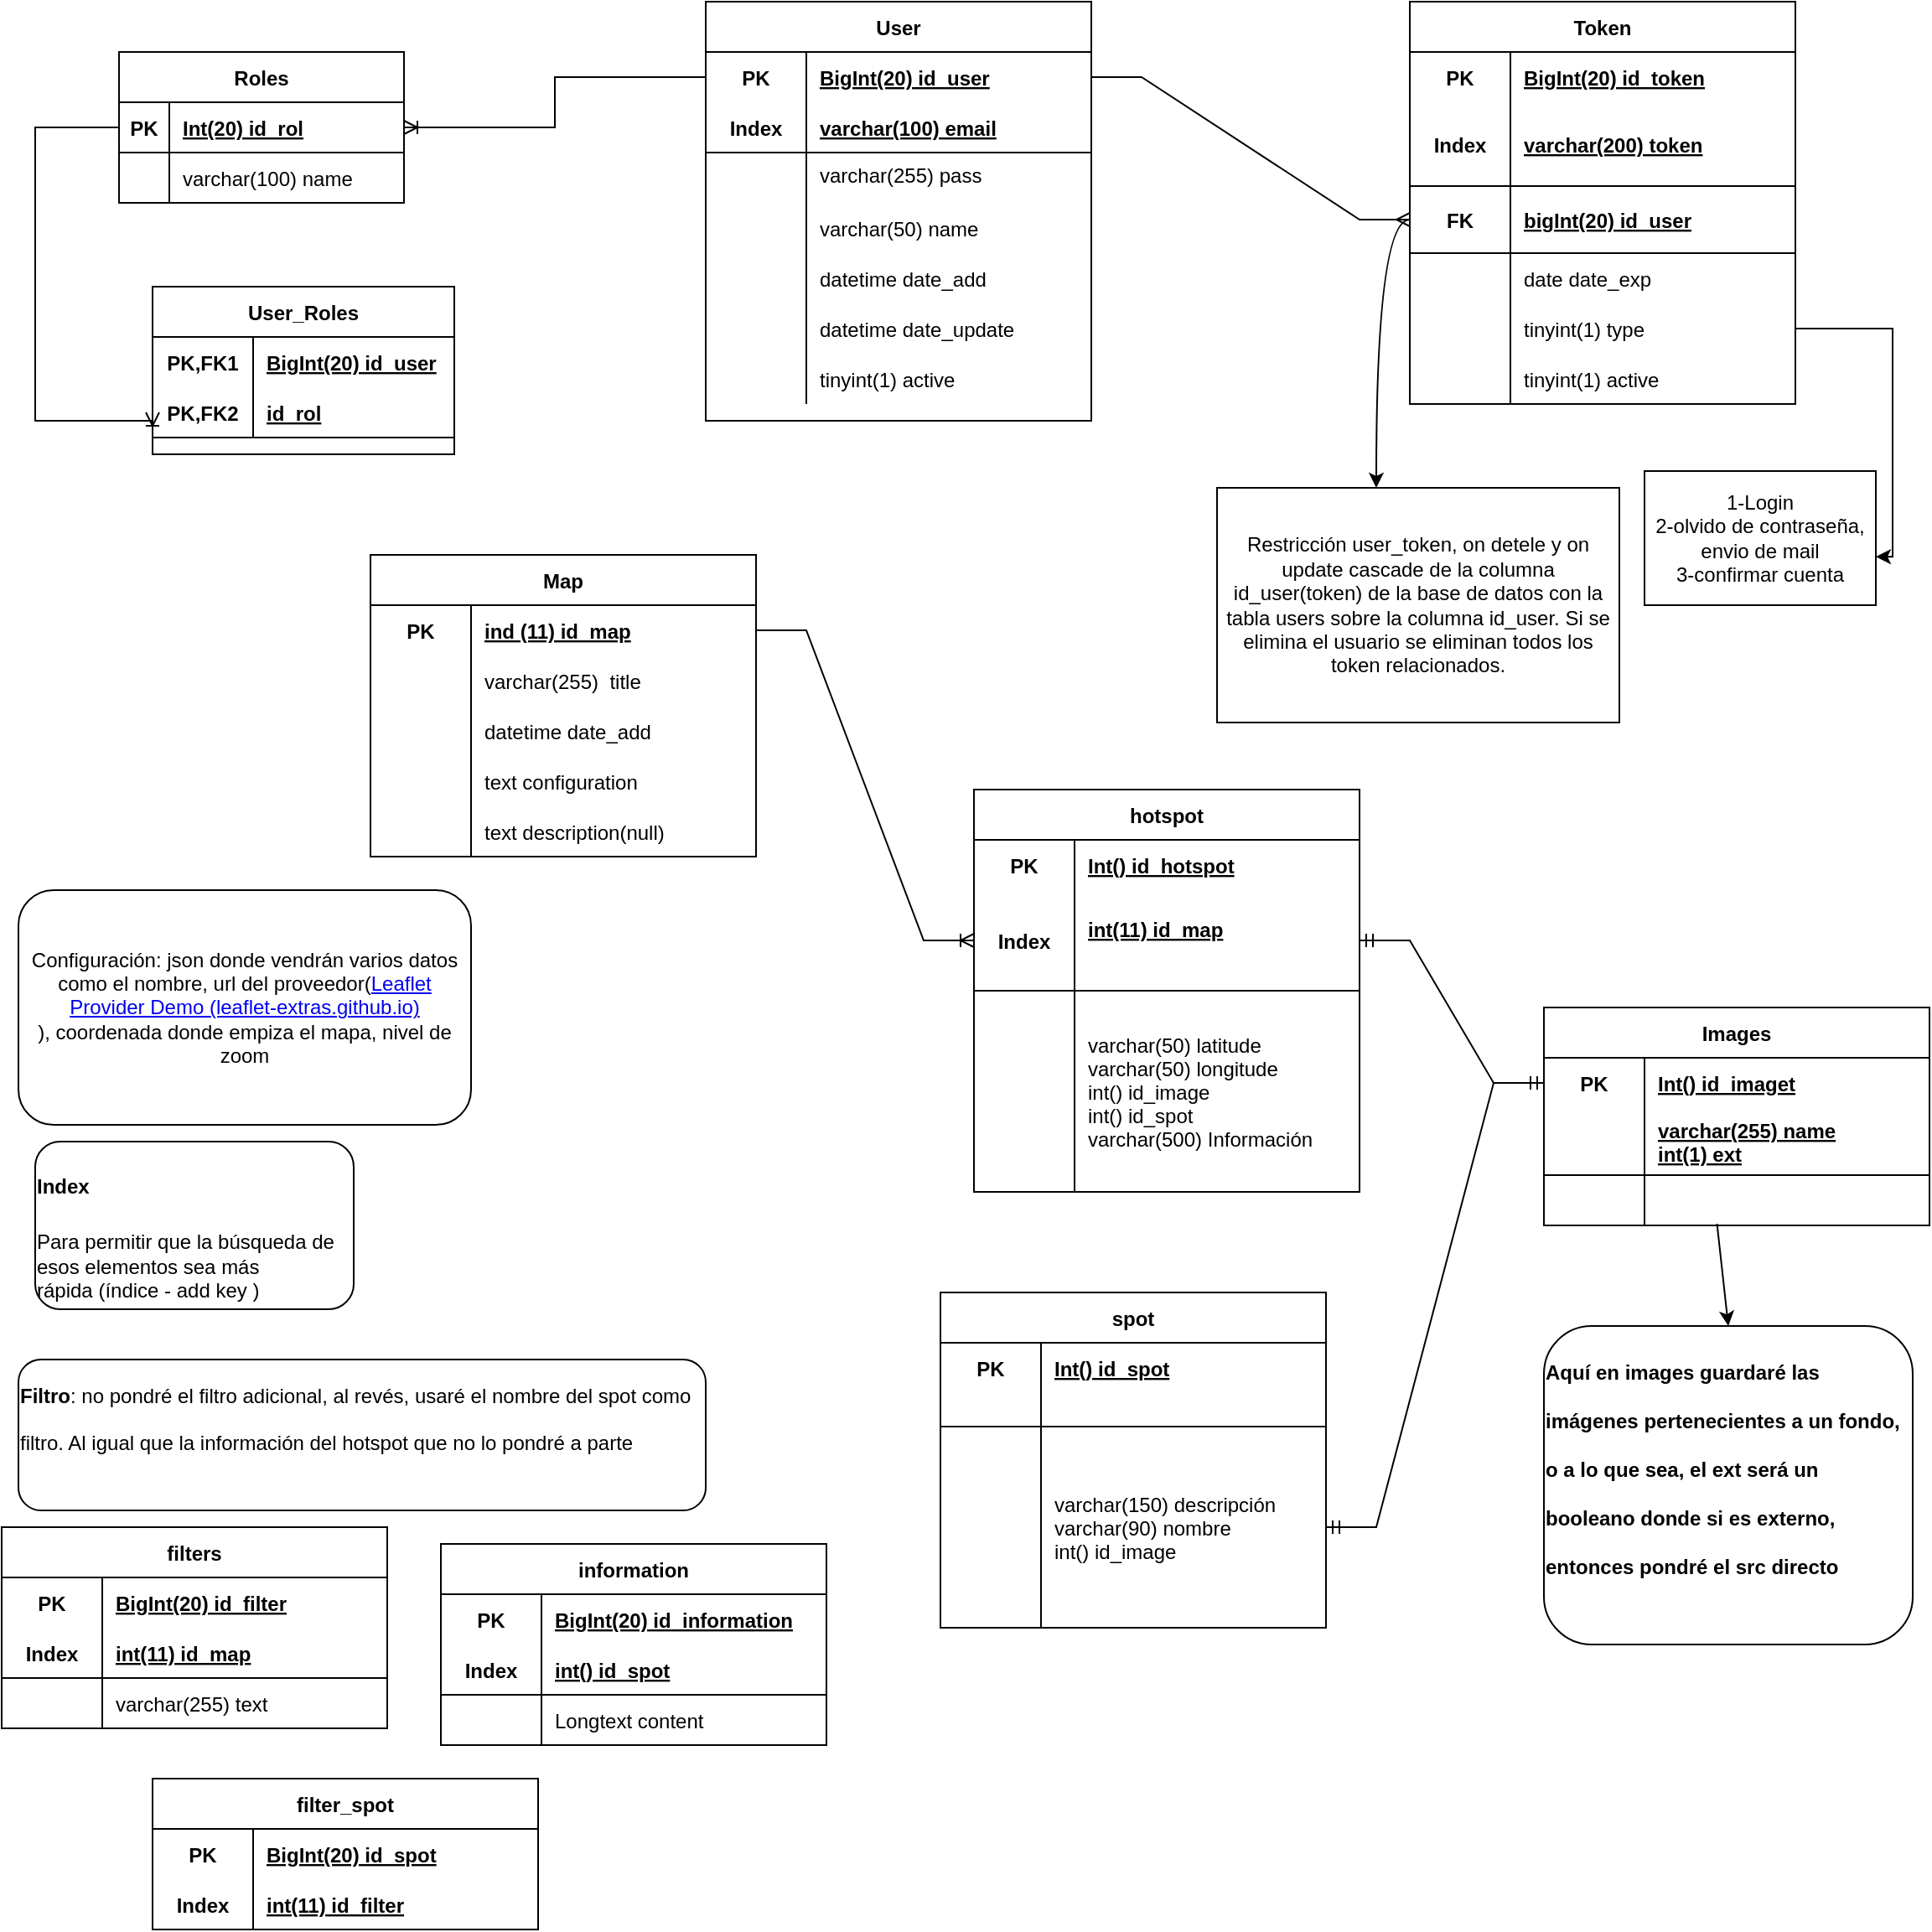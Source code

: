 <mxfile version="21.6.1" type="device">
  <diagram id="pSnXfoOCE_OVMd1hZphz" name="Página-1">
    <mxGraphModel dx="1120" dy="664" grid="1" gridSize="10" guides="1" tooltips="1" connect="1" arrows="1" fold="1" page="1" pageScale="1" pageWidth="583" pageHeight="827" math="0" shadow="0">
      <root>
        <mxCell id="0" />
        <mxCell id="1" parent="0" />
        <mxCell id="ktPA_8-1dFrXCUiU2tz8-12" value="User" style="shape=table;startSize=30;container=1;collapsible=1;childLayout=tableLayout;fixedRows=1;rowLines=0;fontStyle=1;align=center;resizeLast=1;" parent="1" vertex="1">
          <mxGeometry x="450" y="10" width="230" height="250" as="geometry" />
        </mxCell>
        <mxCell id="ktPA_8-1dFrXCUiU2tz8-13" value="" style="shape=partialRectangle;collapsible=0;dropTarget=0;pointerEvents=0;fillColor=none;top=0;left=0;bottom=0;right=0;points=[[0,0.5],[1,0.5]];portConstraint=eastwest;" parent="ktPA_8-1dFrXCUiU2tz8-12" vertex="1">
          <mxGeometry y="30" width="230" height="30" as="geometry" />
        </mxCell>
        <mxCell id="ktPA_8-1dFrXCUiU2tz8-14" value="PK" style="shape=partialRectangle;connectable=0;fillColor=none;top=0;left=0;bottom=0;right=0;fontStyle=1;overflow=hidden;" parent="ktPA_8-1dFrXCUiU2tz8-13" vertex="1">
          <mxGeometry width="60" height="30" as="geometry">
            <mxRectangle width="60" height="30" as="alternateBounds" />
          </mxGeometry>
        </mxCell>
        <mxCell id="ktPA_8-1dFrXCUiU2tz8-15" value="BigInt(20) id_user" style="shape=partialRectangle;connectable=0;fillColor=none;top=0;left=0;bottom=0;right=0;align=left;spacingLeft=6;fontStyle=5;overflow=hidden;" parent="ktPA_8-1dFrXCUiU2tz8-13" vertex="1">
          <mxGeometry x="60" width="170" height="30" as="geometry">
            <mxRectangle width="170" height="30" as="alternateBounds" />
          </mxGeometry>
        </mxCell>
        <mxCell id="ktPA_8-1dFrXCUiU2tz8-16" value="" style="shape=partialRectangle;collapsible=0;dropTarget=0;pointerEvents=0;fillColor=none;top=0;left=0;bottom=1;right=0;points=[[0,0.5],[1,0.5]];portConstraint=eastwest;" parent="ktPA_8-1dFrXCUiU2tz8-12" vertex="1">
          <mxGeometry y="60" width="230" height="30" as="geometry" />
        </mxCell>
        <mxCell id="ktPA_8-1dFrXCUiU2tz8-17" value="Index" style="shape=partialRectangle;connectable=0;fillColor=none;top=0;left=0;bottom=0;right=0;fontStyle=1;overflow=hidden;" parent="ktPA_8-1dFrXCUiU2tz8-16" vertex="1">
          <mxGeometry width="60" height="30" as="geometry">
            <mxRectangle width="60" height="30" as="alternateBounds" />
          </mxGeometry>
        </mxCell>
        <mxCell id="ktPA_8-1dFrXCUiU2tz8-18" value="varchar(100) email" style="shape=partialRectangle;connectable=0;fillColor=none;top=0;left=0;bottom=0;right=0;align=left;spacingLeft=6;fontStyle=5;overflow=hidden;" parent="ktPA_8-1dFrXCUiU2tz8-16" vertex="1">
          <mxGeometry x="60" width="170" height="30" as="geometry">
            <mxRectangle width="170" height="30" as="alternateBounds" />
          </mxGeometry>
        </mxCell>
        <mxCell id="ktPA_8-1dFrXCUiU2tz8-19" value="" style="shape=partialRectangle;collapsible=0;dropTarget=0;pointerEvents=0;fillColor=none;top=0;left=0;bottom=0;right=0;points=[[0,0.5],[1,0.5]];portConstraint=eastwest;" parent="ktPA_8-1dFrXCUiU2tz8-12" vertex="1">
          <mxGeometry y="90" width="230" height="30" as="geometry" />
        </mxCell>
        <mxCell id="ktPA_8-1dFrXCUiU2tz8-20" value="" style="shape=partialRectangle;connectable=0;fillColor=none;top=0;left=0;bottom=0;right=0;editable=1;overflow=hidden;" parent="ktPA_8-1dFrXCUiU2tz8-19" vertex="1">
          <mxGeometry width="60" height="30" as="geometry">
            <mxRectangle width="60" height="30" as="alternateBounds" />
          </mxGeometry>
        </mxCell>
        <mxCell id="ktPA_8-1dFrXCUiU2tz8-21" value="varchar(255) pass" style="shape=partialRectangle;connectable=0;fillColor=none;top=0;left=0;bottom=0;right=0;align=left;spacingLeft=6;overflow=hidden;verticalAlign=top;" parent="ktPA_8-1dFrXCUiU2tz8-19" vertex="1">
          <mxGeometry x="60" width="170" height="30" as="geometry">
            <mxRectangle width="170" height="30" as="alternateBounds" />
          </mxGeometry>
        </mxCell>
        <mxCell id="BEDJrtBRyIK_76d1CaC1-7" style="shape=partialRectangle;collapsible=0;dropTarget=0;pointerEvents=0;fillColor=none;top=0;left=0;bottom=0;right=0;points=[[0,0.5],[1,0.5]];portConstraint=eastwest;" parent="ktPA_8-1dFrXCUiU2tz8-12" vertex="1">
          <mxGeometry y="120" width="230" height="30" as="geometry" />
        </mxCell>
        <mxCell id="BEDJrtBRyIK_76d1CaC1-8" style="shape=partialRectangle;connectable=0;fillColor=none;top=0;left=0;bottom=0;right=0;editable=1;overflow=hidden;" parent="BEDJrtBRyIK_76d1CaC1-7" vertex="1">
          <mxGeometry width="60" height="30" as="geometry">
            <mxRectangle width="60" height="30" as="alternateBounds" />
          </mxGeometry>
        </mxCell>
        <mxCell id="BEDJrtBRyIK_76d1CaC1-9" value="varchar(50) name" style="shape=partialRectangle;connectable=0;fillColor=none;top=0;left=0;bottom=0;right=0;align=left;spacingLeft=6;overflow=hidden;" parent="BEDJrtBRyIK_76d1CaC1-7" vertex="1">
          <mxGeometry x="60" width="170" height="30" as="geometry">
            <mxRectangle width="170" height="30" as="alternateBounds" />
          </mxGeometry>
        </mxCell>
        <mxCell id="ktPA_8-1dFrXCUiU2tz8-22" value="" style="shape=partialRectangle;collapsible=0;dropTarget=0;pointerEvents=0;fillColor=none;top=0;left=0;bottom=0;right=0;points=[[0,0.5],[1,0.5]];portConstraint=eastwest;" parent="ktPA_8-1dFrXCUiU2tz8-12" vertex="1">
          <mxGeometry y="150" width="230" height="30" as="geometry" />
        </mxCell>
        <mxCell id="ktPA_8-1dFrXCUiU2tz8-23" value="" style="shape=partialRectangle;connectable=0;fillColor=none;top=0;left=0;bottom=0;right=0;editable=1;overflow=hidden;" parent="ktPA_8-1dFrXCUiU2tz8-22" vertex="1">
          <mxGeometry width="60" height="30" as="geometry">
            <mxRectangle width="60" height="30" as="alternateBounds" />
          </mxGeometry>
        </mxCell>
        <mxCell id="ktPA_8-1dFrXCUiU2tz8-24" value="datetime date_add" style="shape=partialRectangle;connectable=0;fillColor=none;top=0;left=0;bottom=0;right=0;align=left;spacingLeft=6;overflow=hidden;" parent="ktPA_8-1dFrXCUiU2tz8-22" vertex="1">
          <mxGeometry x="60" width="170" height="30" as="geometry">
            <mxRectangle width="170" height="30" as="alternateBounds" />
          </mxGeometry>
        </mxCell>
        <mxCell id="ktPA_8-1dFrXCUiU2tz8-25" value="" style="shape=partialRectangle;collapsible=0;dropTarget=0;pointerEvents=0;fillColor=none;top=0;left=0;bottom=0;right=0;points=[[0,0.5],[1,0.5]];portConstraint=eastwest;" parent="ktPA_8-1dFrXCUiU2tz8-12" vertex="1">
          <mxGeometry y="180" width="230" height="30" as="geometry" />
        </mxCell>
        <mxCell id="ktPA_8-1dFrXCUiU2tz8-26" value="" style="shape=partialRectangle;connectable=0;fillColor=none;top=0;left=0;bottom=0;right=0;editable=1;overflow=hidden;" parent="ktPA_8-1dFrXCUiU2tz8-25" vertex="1">
          <mxGeometry width="60" height="30" as="geometry">
            <mxRectangle width="60" height="30" as="alternateBounds" />
          </mxGeometry>
        </mxCell>
        <mxCell id="ktPA_8-1dFrXCUiU2tz8-27" value="datetime date_update" style="shape=partialRectangle;connectable=0;fillColor=none;top=0;left=0;bottom=0;right=0;align=left;spacingLeft=6;overflow=hidden;" parent="ktPA_8-1dFrXCUiU2tz8-25" vertex="1">
          <mxGeometry x="60" width="170" height="30" as="geometry">
            <mxRectangle width="170" height="30" as="alternateBounds" />
          </mxGeometry>
        </mxCell>
        <mxCell id="ktPA_8-1dFrXCUiU2tz8-43" value="" style="shape=partialRectangle;collapsible=0;dropTarget=0;pointerEvents=0;fillColor=none;top=0;left=0;bottom=0;right=0;points=[[0,0.5],[1,0.5]];portConstraint=eastwest;" parent="ktPA_8-1dFrXCUiU2tz8-12" vertex="1">
          <mxGeometry y="210" width="230" height="30" as="geometry" />
        </mxCell>
        <mxCell id="ktPA_8-1dFrXCUiU2tz8-44" value="" style="shape=partialRectangle;connectable=0;fillColor=none;top=0;left=0;bottom=0;right=0;editable=1;overflow=hidden;" parent="ktPA_8-1dFrXCUiU2tz8-43" vertex="1">
          <mxGeometry width="60" height="30" as="geometry">
            <mxRectangle width="60" height="30" as="alternateBounds" />
          </mxGeometry>
        </mxCell>
        <mxCell id="ktPA_8-1dFrXCUiU2tz8-45" value="tinyint(1) active" style="shape=partialRectangle;connectable=0;fillColor=none;top=0;left=0;bottom=0;right=0;align=left;spacingLeft=6;overflow=hidden;" parent="ktPA_8-1dFrXCUiU2tz8-43" vertex="1">
          <mxGeometry x="60" width="170" height="30" as="geometry">
            <mxRectangle width="170" height="30" as="alternateBounds" />
          </mxGeometry>
        </mxCell>
        <mxCell id="sQ-A8X_ZuX7Fye4m_Rut-1" value="Token" style="shape=table;startSize=30;container=1;collapsible=1;childLayout=tableLayout;fixedRows=1;rowLines=0;fontStyle=1;align=center;resizeLast=1;" parent="1" vertex="1">
          <mxGeometry x="870" y="10" width="230" height="240" as="geometry" />
        </mxCell>
        <mxCell id="sQ-A8X_ZuX7Fye4m_Rut-2" value="" style="shape=partialRectangle;collapsible=0;dropTarget=0;pointerEvents=0;fillColor=none;top=0;left=0;bottom=0;right=0;points=[[0,0.5],[1,0.5]];portConstraint=eastwest;" parent="sQ-A8X_ZuX7Fye4m_Rut-1" vertex="1">
          <mxGeometry y="30" width="230" height="30" as="geometry" />
        </mxCell>
        <mxCell id="sQ-A8X_ZuX7Fye4m_Rut-3" value="PK" style="shape=partialRectangle;connectable=0;fillColor=none;top=0;left=0;bottom=0;right=0;fontStyle=1;overflow=hidden;" parent="sQ-A8X_ZuX7Fye4m_Rut-2" vertex="1">
          <mxGeometry width="60" height="30" as="geometry">
            <mxRectangle width="60" height="30" as="alternateBounds" />
          </mxGeometry>
        </mxCell>
        <mxCell id="sQ-A8X_ZuX7Fye4m_Rut-4" value="BigInt(20) id_token" style="shape=partialRectangle;connectable=0;fillColor=none;top=0;left=0;bottom=0;right=0;align=left;spacingLeft=6;fontStyle=5;overflow=hidden;" parent="sQ-A8X_ZuX7Fye4m_Rut-2" vertex="1">
          <mxGeometry x="60" width="170" height="30" as="geometry">
            <mxRectangle width="170" height="30" as="alternateBounds" />
          </mxGeometry>
        </mxCell>
        <mxCell id="sQ-A8X_ZuX7Fye4m_Rut-47" value="" style="shape=partialRectangle;collapsible=0;dropTarget=0;pointerEvents=0;fillColor=none;top=0;left=0;bottom=1;right=0;points=[[0,0.5],[1,0.5]];portConstraint=eastwest;" parent="sQ-A8X_ZuX7Fye4m_Rut-1" vertex="1">
          <mxGeometry y="60" width="230" height="50" as="geometry" />
        </mxCell>
        <mxCell id="sQ-A8X_ZuX7Fye4m_Rut-48" value="Index" style="shape=partialRectangle;connectable=0;fillColor=none;top=0;left=0;bottom=0;right=0;fontStyle=1;overflow=hidden;" parent="sQ-A8X_ZuX7Fye4m_Rut-47" vertex="1">
          <mxGeometry width="60" height="50" as="geometry">
            <mxRectangle width="60" height="50" as="alternateBounds" />
          </mxGeometry>
        </mxCell>
        <mxCell id="sQ-A8X_ZuX7Fye4m_Rut-49" value="varchar(200) token" style="shape=partialRectangle;connectable=0;fillColor=none;top=0;left=0;bottom=0;right=0;align=left;spacingLeft=6;fontStyle=5;overflow=hidden;" parent="sQ-A8X_ZuX7Fye4m_Rut-47" vertex="1">
          <mxGeometry x="60" width="170" height="50" as="geometry">
            <mxRectangle width="170" height="50" as="alternateBounds" />
          </mxGeometry>
        </mxCell>
        <mxCell id="sQ-A8X_ZuX7Fye4m_Rut-5" value="" style="shape=partialRectangle;collapsible=0;dropTarget=0;pointerEvents=0;fillColor=none;top=0;left=0;bottom=1;right=0;points=[[0,0.5],[1,0.5]];portConstraint=eastwest;" parent="sQ-A8X_ZuX7Fye4m_Rut-1" vertex="1">
          <mxGeometry y="110" width="230" height="40" as="geometry" />
        </mxCell>
        <mxCell id="sQ-A8X_ZuX7Fye4m_Rut-6" value="FK" style="shape=partialRectangle;connectable=0;fillColor=none;top=0;left=0;bottom=0;right=0;fontStyle=1;overflow=hidden;" parent="sQ-A8X_ZuX7Fye4m_Rut-5" vertex="1">
          <mxGeometry width="60" height="40" as="geometry">
            <mxRectangle width="60" height="40" as="alternateBounds" />
          </mxGeometry>
        </mxCell>
        <mxCell id="sQ-A8X_ZuX7Fye4m_Rut-7" value="bigInt(20) id_user" style="shape=partialRectangle;connectable=0;fillColor=none;top=0;left=0;bottom=0;right=0;align=left;spacingLeft=6;fontStyle=5;overflow=hidden;" parent="sQ-A8X_ZuX7Fye4m_Rut-5" vertex="1">
          <mxGeometry x="60" width="170" height="40" as="geometry">
            <mxRectangle width="170" height="40" as="alternateBounds" />
          </mxGeometry>
        </mxCell>
        <mxCell id="sQ-A8X_ZuX7Fye4m_Rut-8" value="" style="shape=partialRectangle;collapsible=0;dropTarget=0;pointerEvents=0;fillColor=none;top=0;left=0;bottom=0;right=0;points=[[0,0.5],[1,0.5]];portConstraint=eastwest;" parent="sQ-A8X_ZuX7Fye4m_Rut-1" vertex="1">
          <mxGeometry y="150" width="230" height="30" as="geometry" />
        </mxCell>
        <mxCell id="sQ-A8X_ZuX7Fye4m_Rut-9" value="" style="shape=partialRectangle;connectable=0;fillColor=none;top=0;left=0;bottom=0;right=0;editable=1;overflow=hidden;" parent="sQ-A8X_ZuX7Fye4m_Rut-8" vertex="1">
          <mxGeometry width="60" height="30" as="geometry">
            <mxRectangle width="60" height="30" as="alternateBounds" />
          </mxGeometry>
        </mxCell>
        <mxCell id="sQ-A8X_ZuX7Fye4m_Rut-10" value="date date_exp" style="shape=partialRectangle;connectable=0;fillColor=none;top=0;left=0;bottom=0;right=0;align=left;spacingLeft=6;overflow=hidden;" parent="sQ-A8X_ZuX7Fye4m_Rut-8" vertex="1">
          <mxGeometry x="60" width="170" height="30" as="geometry">
            <mxRectangle width="170" height="30" as="alternateBounds" />
          </mxGeometry>
        </mxCell>
        <mxCell id="sQ-A8X_ZuX7Fye4m_Rut-11" value="" style="shape=partialRectangle;collapsible=0;dropTarget=0;pointerEvents=0;fillColor=none;top=0;left=0;bottom=0;right=0;points=[[0,0.5],[1,0.5]];portConstraint=eastwest;" parent="sQ-A8X_ZuX7Fye4m_Rut-1" vertex="1">
          <mxGeometry y="180" width="230" height="30" as="geometry" />
        </mxCell>
        <mxCell id="sQ-A8X_ZuX7Fye4m_Rut-12" value="" style="shape=partialRectangle;connectable=0;fillColor=none;top=0;left=0;bottom=0;right=0;editable=1;overflow=hidden;" parent="sQ-A8X_ZuX7Fye4m_Rut-11" vertex="1">
          <mxGeometry width="60" height="30" as="geometry">
            <mxRectangle width="60" height="30" as="alternateBounds" />
          </mxGeometry>
        </mxCell>
        <mxCell id="sQ-A8X_ZuX7Fye4m_Rut-13" value="tinyint(1) type" style="shape=partialRectangle;connectable=0;fillColor=none;top=0;left=0;bottom=0;right=0;align=left;spacingLeft=6;overflow=hidden;" parent="sQ-A8X_ZuX7Fye4m_Rut-11" vertex="1">
          <mxGeometry x="60" width="170" height="30" as="geometry">
            <mxRectangle width="170" height="30" as="alternateBounds" />
          </mxGeometry>
        </mxCell>
        <mxCell id="sQ-A8X_ZuX7Fye4m_Rut-17" value="" style="shape=partialRectangle;collapsible=0;dropTarget=0;pointerEvents=0;fillColor=none;top=0;left=0;bottom=0;right=0;points=[[0,0.5],[1,0.5]];portConstraint=eastwest;" parent="sQ-A8X_ZuX7Fye4m_Rut-1" vertex="1">
          <mxGeometry y="210" width="230" height="30" as="geometry" />
        </mxCell>
        <mxCell id="sQ-A8X_ZuX7Fye4m_Rut-18" value="" style="shape=partialRectangle;connectable=0;fillColor=none;top=0;left=0;bottom=0;right=0;editable=1;overflow=hidden;" parent="sQ-A8X_ZuX7Fye4m_Rut-17" vertex="1">
          <mxGeometry width="60" height="30" as="geometry">
            <mxRectangle width="60" height="30" as="alternateBounds" />
          </mxGeometry>
        </mxCell>
        <mxCell id="sQ-A8X_ZuX7Fye4m_Rut-19" value="tinyint(1) active" style="shape=partialRectangle;connectable=0;fillColor=none;top=0;left=0;bottom=0;right=0;align=left;spacingLeft=6;overflow=hidden;" parent="sQ-A8X_ZuX7Fye4m_Rut-17" vertex="1">
          <mxGeometry x="60" width="170" height="30" as="geometry">
            <mxRectangle width="170" height="30" as="alternateBounds" />
          </mxGeometry>
        </mxCell>
        <mxCell id="sQ-A8X_ZuX7Fye4m_Rut-50" value="" style="edgeStyle=entityRelationEdgeStyle;fontSize=12;html=1;endArrow=ERmany;rounded=0;entryX=0;entryY=0.5;entryDx=0;entryDy=0;exitX=1;exitY=0.5;exitDx=0;exitDy=0;" parent="1" source="ktPA_8-1dFrXCUiU2tz8-13" target="sQ-A8X_ZuX7Fye4m_Rut-5" edge="1">
          <mxGeometry width="100" height="100" relative="1" as="geometry">
            <mxPoint x="340" y="400" as="sourcePoint" />
            <mxPoint x="440" y="300" as="targetPoint" />
          </mxGeometry>
        </mxCell>
        <mxCell id="sQ-A8X_ZuX7Fye4m_Rut-51" value="&lt;p style=&quot;line-height: 40%&quot;&gt;&lt;/p&gt;&lt;h1 style=&quot;text-align: left&quot;&gt;&lt;font style=&quot;font-size: 12px&quot;&gt;Index&lt;/font&gt;&lt;/h1&gt;&lt;p style=&quot;text-align: left&quot;&gt;&lt;font style=&quot;font-size: 12px ; line-height: 40%&quot;&gt;Para permitir que la búsqueda de esos elementos sea más rápida&amp;nbsp;&lt;/font&gt;&lt;span&gt;(índice - add key )&lt;/span&gt;&lt;/p&gt;&lt;p&gt;&lt;/p&gt;" style="rounded=1;whiteSpace=wrap;html=1;" parent="1" vertex="1">
          <mxGeometry x="50" y="690" width="190" height="100" as="geometry" />
        </mxCell>
        <mxCell id="sQ-A8X_ZuX7Fye4m_Rut-55" value="" style="endArrow=classic;html=1;rounded=0;edgeStyle=orthogonalEdgeStyle;entryX=1;entryY=0.639;entryDx=0;entryDy=0;entryPerimeter=0;exitX=1;exitY=0.5;exitDx=0;exitDy=0;" parent="1" source="sQ-A8X_ZuX7Fye4m_Rut-11" target="sQ-A8X_ZuX7Fye4m_Rut-57" edge="1">
          <mxGeometry width="50" height="50" relative="1" as="geometry">
            <mxPoint x="350" y="420" as="sourcePoint" />
            <mxPoint x="370" y="560" as="targetPoint" />
          </mxGeometry>
        </mxCell>
        <mxCell id="sQ-A8X_ZuX7Fye4m_Rut-57" value="1-Login&lt;br&gt;2-olvido de contraseña, envio de mail&lt;br&gt;3-confirmar cuenta" style="rounded=0;whiteSpace=wrap;html=1;" parent="1" vertex="1">
          <mxGeometry x="1010" y="290" width="138" height="80" as="geometry" />
        </mxCell>
        <mxCell id="sQ-A8X_ZuX7Fye4m_Rut-59" value="" style="curved=1;endArrow=classic;html=1;rounded=0;edgeStyle=orthogonalEdgeStyle;exitX=0;exitY=0.5;exitDx=0;exitDy=0;" parent="1" source="sQ-A8X_ZuX7Fye4m_Rut-5" target="sQ-A8X_ZuX7Fye4m_Rut-60" edge="1">
          <mxGeometry width="50" height="50" relative="1" as="geometry">
            <mxPoint x="380" y="370" as="sourcePoint" />
            <mxPoint x="414" y="530" as="targetPoint" />
            <Array as="points">
              <mxPoint x="850" y="140" />
            </Array>
          </mxGeometry>
        </mxCell>
        <mxCell id="sQ-A8X_ZuX7Fye4m_Rut-60" value="Restricción user_token, on detele y on update cascade de la columna id_user(token) de la base de datos con la tabla users sobre la columna id_user. Si se elimina el usuario se eliminan todos los token relacionados." style="rounded=0;whiteSpace=wrap;html=1;" parent="1" vertex="1">
          <mxGeometry x="755" y="300" width="240" height="140" as="geometry" />
        </mxCell>
        <mxCell id="JhmAGcUBMFAtfFZW6bQu-1" value="Roles" style="shape=table;startSize=30;container=1;collapsible=1;childLayout=tableLayout;fixedRows=1;rowLines=0;fontStyle=1;align=center;resizeLast=1;" parent="1" vertex="1">
          <mxGeometry x="100" y="40" width="170" height="90" as="geometry" />
        </mxCell>
        <mxCell id="JhmAGcUBMFAtfFZW6bQu-2" value="" style="shape=partialRectangle;collapsible=0;dropTarget=0;pointerEvents=0;fillColor=none;top=0;left=0;bottom=1;right=0;points=[[0,0.5],[1,0.5]];portConstraint=eastwest;" parent="JhmAGcUBMFAtfFZW6bQu-1" vertex="1">
          <mxGeometry y="30" width="170" height="30" as="geometry" />
        </mxCell>
        <mxCell id="JhmAGcUBMFAtfFZW6bQu-3" value="PK" style="shape=partialRectangle;connectable=0;fillColor=none;top=0;left=0;bottom=0;right=0;fontStyle=1;overflow=hidden;" parent="JhmAGcUBMFAtfFZW6bQu-2" vertex="1">
          <mxGeometry width="30" height="30" as="geometry">
            <mxRectangle width="30" height="30" as="alternateBounds" />
          </mxGeometry>
        </mxCell>
        <mxCell id="JhmAGcUBMFAtfFZW6bQu-4" value="Int(20) id_rol" style="shape=partialRectangle;connectable=0;fillColor=none;top=0;left=0;bottom=0;right=0;align=left;spacingLeft=6;fontStyle=5;overflow=hidden;" parent="JhmAGcUBMFAtfFZW6bQu-2" vertex="1">
          <mxGeometry x="30" width="140" height="30" as="geometry">
            <mxRectangle width="140" height="30" as="alternateBounds" />
          </mxGeometry>
        </mxCell>
        <mxCell id="JhmAGcUBMFAtfFZW6bQu-5" value="" style="shape=partialRectangle;collapsible=0;dropTarget=0;pointerEvents=0;fillColor=none;top=0;left=0;bottom=0;right=0;points=[[0,0.5],[1,0.5]];portConstraint=eastwest;" parent="JhmAGcUBMFAtfFZW6bQu-1" vertex="1">
          <mxGeometry y="60" width="170" height="30" as="geometry" />
        </mxCell>
        <mxCell id="JhmAGcUBMFAtfFZW6bQu-6" value="" style="shape=partialRectangle;connectable=0;fillColor=none;top=0;left=0;bottom=0;right=0;editable=1;overflow=hidden;" parent="JhmAGcUBMFAtfFZW6bQu-5" vertex="1">
          <mxGeometry width="30" height="30" as="geometry">
            <mxRectangle width="30" height="30" as="alternateBounds" />
          </mxGeometry>
        </mxCell>
        <mxCell id="JhmAGcUBMFAtfFZW6bQu-7" value="varchar(100) name" style="shape=partialRectangle;connectable=0;fillColor=none;top=0;left=0;bottom=0;right=0;align=left;spacingLeft=6;overflow=hidden;" parent="JhmAGcUBMFAtfFZW6bQu-5" vertex="1">
          <mxGeometry x="30" width="140" height="30" as="geometry">
            <mxRectangle width="140" height="30" as="alternateBounds" />
          </mxGeometry>
        </mxCell>
        <mxCell id="JhmAGcUBMFAtfFZW6bQu-14" value="User_Roles" style="shape=table;startSize=30;container=1;collapsible=1;childLayout=tableLayout;fixedRows=1;rowLines=0;fontStyle=1;align=center;resizeLast=1;" parent="1" vertex="1">
          <mxGeometry x="120" y="180" width="180" height="100" as="geometry" />
        </mxCell>
        <mxCell id="JhmAGcUBMFAtfFZW6bQu-15" value="" style="shape=partialRectangle;collapsible=0;dropTarget=0;pointerEvents=0;fillColor=none;top=0;left=0;bottom=0;right=0;points=[[0,0.5],[1,0.5]];portConstraint=eastwest;" parent="JhmAGcUBMFAtfFZW6bQu-14" vertex="1">
          <mxGeometry y="30" width="180" height="30" as="geometry" />
        </mxCell>
        <mxCell id="JhmAGcUBMFAtfFZW6bQu-16" value="PK,FK1" style="shape=partialRectangle;connectable=0;fillColor=none;top=0;left=0;bottom=0;right=0;fontStyle=1;overflow=hidden;" parent="JhmAGcUBMFAtfFZW6bQu-15" vertex="1">
          <mxGeometry width="60" height="30" as="geometry">
            <mxRectangle width="60" height="30" as="alternateBounds" />
          </mxGeometry>
        </mxCell>
        <mxCell id="JhmAGcUBMFAtfFZW6bQu-17" value="BigInt(20) id_user" style="shape=partialRectangle;connectable=0;fillColor=none;top=0;left=0;bottom=0;right=0;align=left;spacingLeft=6;fontStyle=5;overflow=hidden;" parent="JhmAGcUBMFAtfFZW6bQu-15" vertex="1">
          <mxGeometry x="60" width="120" height="30" as="geometry">
            <mxRectangle width="120" height="30" as="alternateBounds" />
          </mxGeometry>
        </mxCell>
        <mxCell id="JhmAGcUBMFAtfFZW6bQu-18" value="" style="shape=partialRectangle;collapsible=0;dropTarget=0;pointerEvents=0;fillColor=none;top=0;left=0;bottom=1;right=0;points=[[0,0.5],[1,0.5]];portConstraint=eastwest;" parent="JhmAGcUBMFAtfFZW6bQu-14" vertex="1">
          <mxGeometry y="60" width="180" height="30" as="geometry" />
        </mxCell>
        <mxCell id="JhmAGcUBMFAtfFZW6bQu-19" value="PK,FK2" style="shape=partialRectangle;connectable=0;fillColor=none;top=0;left=0;bottom=0;right=0;fontStyle=1;overflow=hidden;" parent="JhmAGcUBMFAtfFZW6bQu-18" vertex="1">
          <mxGeometry width="60" height="30" as="geometry">
            <mxRectangle width="60" height="30" as="alternateBounds" />
          </mxGeometry>
        </mxCell>
        <mxCell id="JhmAGcUBMFAtfFZW6bQu-20" value="id_rol" style="shape=partialRectangle;connectable=0;fillColor=none;top=0;left=0;bottom=0;right=0;align=left;spacingLeft=6;fontStyle=5;overflow=hidden;" parent="JhmAGcUBMFAtfFZW6bQu-18" vertex="1">
          <mxGeometry x="60" width="120" height="30" as="geometry">
            <mxRectangle width="120" height="30" as="alternateBounds" />
          </mxGeometry>
        </mxCell>
        <mxCell id="0rs4oJxTFenPOZLoimjV-20" value="" style="fontSize=12;html=1;endArrow=ERoneToMany;rounded=0;exitX=0;exitY=0.5;exitDx=0;exitDy=0;edgeStyle=orthogonalEdgeStyle;entryX=0;entryY=0.5;entryDx=0;entryDy=0;" parent="1" source="JhmAGcUBMFAtfFZW6bQu-2" target="JhmAGcUBMFAtfFZW6bQu-18" edge="1">
          <mxGeometry width="100" height="100" relative="1" as="geometry">
            <mxPoint x="340" y="200" as="sourcePoint" />
            <mxPoint x="70" y="300" as="targetPoint" />
            <Array as="points">
              <mxPoint x="50" y="85" />
              <mxPoint x="50" y="260" />
              <mxPoint x="120" y="260" />
            </Array>
          </mxGeometry>
        </mxCell>
        <mxCell id="0rs4oJxTFenPOZLoimjV-22" value="" style="edgeStyle=orthogonalEdgeStyle;fontSize=12;html=1;endArrow=ERoneToMany;rounded=0;exitX=0;exitY=0.5;exitDx=0;exitDy=0;entryX=1;entryY=0.5;entryDx=0;entryDy=0;" parent="1" source="ktPA_8-1dFrXCUiU2tz8-13" target="JhmAGcUBMFAtfFZW6bQu-2" edge="1">
          <mxGeometry width="100" height="100" relative="1" as="geometry">
            <mxPoint x="330" y="270" as="sourcePoint" />
            <mxPoint x="360" y="80" as="targetPoint" />
          </mxGeometry>
        </mxCell>
        <mxCell id="JeP3bEblnE3etmYx_Tf4-1" value="Map" style="shape=table;startSize=30;container=1;collapsible=1;childLayout=tableLayout;fixedRows=1;rowLines=0;fontStyle=1;align=center;resizeLast=1;" parent="1" vertex="1">
          <mxGeometry x="250" y="340" width="230" height="180" as="geometry" />
        </mxCell>
        <mxCell id="JeP3bEblnE3etmYx_Tf4-2" value="" style="shape=partialRectangle;collapsible=0;dropTarget=0;pointerEvents=0;fillColor=none;top=0;left=0;bottom=0;right=0;points=[[0,0.5],[1,0.5]];portConstraint=eastwest;" parent="JeP3bEblnE3etmYx_Tf4-1" vertex="1">
          <mxGeometry y="30" width="230" height="30" as="geometry" />
        </mxCell>
        <mxCell id="JeP3bEblnE3etmYx_Tf4-3" value="PK" style="shape=partialRectangle;connectable=0;fillColor=none;top=0;left=0;bottom=0;right=0;fontStyle=1;overflow=hidden;" parent="JeP3bEblnE3etmYx_Tf4-2" vertex="1">
          <mxGeometry width="60" height="30" as="geometry">
            <mxRectangle width="60" height="30" as="alternateBounds" />
          </mxGeometry>
        </mxCell>
        <mxCell id="JeP3bEblnE3etmYx_Tf4-4" value="ind (11) id_map" style="shape=partialRectangle;connectable=0;fillColor=none;top=0;left=0;bottom=0;right=0;align=left;spacingLeft=6;fontStyle=5;overflow=hidden;" parent="JeP3bEblnE3etmYx_Tf4-2" vertex="1">
          <mxGeometry x="60" width="170" height="30" as="geometry">
            <mxRectangle width="170" height="30" as="alternateBounds" />
          </mxGeometry>
        </mxCell>
        <mxCell id="JeP3bEblnE3etmYx_Tf4-8" value="" style="shape=partialRectangle;collapsible=0;dropTarget=0;pointerEvents=0;fillColor=none;top=0;left=0;bottom=0;right=0;points=[[0,0.5],[1,0.5]];portConstraint=eastwest;" parent="JeP3bEblnE3etmYx_Tf4-1" vertex="1">
          <mxGeometry y="60" width="230" height="30" as="geometry" />
        </mxCell>
        <mxCell id="JeP3bEblnE3etmYx_Tf4-9" value="" style="shape=partialRectangle;connectable=0;fillColor=none;top=0;left=0;bottom=0;right=0;editable=1;overflow=hidden;" parent="JeP3bEblnE3etmYx_Tf4-8" vertex="1">
          <mxGeometry width="60" height="30" as="geometry">
            <mxRectangle width="60" height="30" as="alternateBounds" />
          </mxGeometry>
        </mxCell>
        <mxCell id="JeP3bEblnE3etmYx_Tf4-10" value="varchar(255)  title" style="shape=partialRectangle;connectable=0;fillColor=none;top=0;left=0;bottom=0;right=0;align=left;spacingLeft=6;overflow=hidden;" parent="JeP3bEblnE3etmYx_Tf4-8" vertex="1">
          <mxGeometry x="60" width="170" height="30" as="geometry">
            <mxRectangle width="170" height="30" as="alternateBounds" />
          </mxGeometry>
        </mxCell>
        <mxCell id="JeP3bEblnE3etmYx_Tf4-11" value="" style="shape=partialRectangle;collapsible=0;dropTarget=0;pointerEvents=0;fillColor=none;top=0;left=0;bottom=0;right=0;points=[[0,0.5],[1,0.5]];portConstraint=eastwest;" parent="JeP3bEblnE3etmYx_Tf4-1" vertex="1">
          <mxGeometry y="90" width="230" height="30" as="geometry" />
        </mxCell>
        <mxCell id="JeP3bEblnE3etmYx_Tf4-12" value="" style="shape=partialRectangle;connectable=0;fillColor=none;top=0;left=0;bottom=0;right=0;editable=1;overflow=hidden;" parent="JeP3bEblnE3etmYx_Tf4-11" vertex="1">
          <mxGeometry width="60" height="30" as="geometry">
            <mxRectangle width="60" height="30" as="alternateBounds" />
          </mxGeometry>
        </mxCell>
        <mxCell id="JeP3bEblnE3etmYx_Tf4-13" value="datetime date_add" style="shape=partialRectangle;connectable=0;fillColor=none;top=0;left=0;bottom=0;right=0;align=left;spacingLeft=6;overflow=hidden;" parent="JeP3bEblnE3etmYx_Tf4-11" vertex="1">
          <mxGeometry x="60" width="170" height="30" as="geometry">
            <mxRectangle width="170" height="30" as="alternateBounds" />
          </mxGeometry>
        </mxCell>
        <mxCell id="JeP3bEblnE3etmYx_Tf4-14" value="" style="shape=partialRectangle;collapsible=0;dropTarget=0;pointerEvents=0;fillColor=none;top=0;left=0;bottom=0;right=0;points=[[0,0.5],[1,0.5]];portConstraint=eastwest;" parent="JeP3bEblnE3etmYx_Tf4-1" vertex="1">
          <mxGeometry y="120" width="230" height="30" as="geometry" />
        </mxCell>
        <mxCell id="JeP3bEblnE3etmYx_Tf4-15" value="" style="shape=partialRectangle;connectable=0;fillColor=none;top=0;left=0;bottom=0;right=0;editable=1;overflow=hidden;" parent="JeP3bEblnE3etmYx_Tf4-14" vertex="1">
          <mxGeometry width="60" height="30" as="geometry">
            <mxRectangle width="60" height="30" as="alternateBounds" />
          </mxGeometry>
        </mxCell>
        <mxCell id="JeP3bEblnE3etmYx_Tf4-16" value="text configuration" style="shape=partialRectangle;connectable=0;fillColor=none;top=0;left=0;bottom=0;right=0;align=left;spacingLeft=6;overflow=hidden;" parent="JeP3bEblnE3etmYx_Tf4-14" vertex="1">
          <mxGeometry x="60" width="170" height="30" as="geometry">
            <mxRectangle width="170" height="30" as="alternateBounds" />
          </mxGeometry>
        </mxCell>
        <mxCell id="JeP3bEblnE3etmYx_Tf4-17" value="" style="shape=partialRectangle;collapsible=0;dropTarget=0;pointerEvents=0;fillColor=none;top=0;left=0;bottom=0;right=0;points=[[0,0.5],[1,0.5]];portConstraint=eastwest;" parent="JeP3bEblnE3etmYx_Tf4-1" vertex="1">
          <mxGeometry y="150" width="230" height="30" as="geometry" />
        </mxCell>
        <mxCell id="JeP3bEblnE3etmYx_Tf4-18" value="" style="shape=partialRectangle;connectable=0;fillColor=none;top=0;left=0;bottom=0;right=0;editable=1;overflow=hidden;" parent="JeP3bEblnE3etmYx_Tf4-17" vertex="1">
          <mxGeometry width="60" height="30" as="geometry">
            <mxRectangle width="60" height="30" as="alternateBounds" />
          </mxGeometry>
        </mxCell>
        <mxCell id="JeP3bEblnE3etmYx_Tf4-19" value="text description(null)" style="shape=partialRectangle;connectable=0;fillColor=none;top=0;left=0;bottom=0;right=0;align=left;spacingLeft=6;overflow=hidden;" parent="JeP3bEblnE3etmYx_Tf4-17" vertex="1">
          <mxGeometry x="60" width="170" height="30" as="geometry">
            <mxRectangle width="170" height="30" as="alternateBounds" />
          </mxGeometry>
        </mxCell>
        <mxCell id="JeP3bEblnE3etmYx_Tf4-20" value="hotspot" style="shape=table;startSize=30;container=1;collapsible=1;childLayout=tableLayout;fixedRows=1;rowLines=0;fontStyle=1;align=center;resizeLast=1;" parent="1" vertex="1">
          <mxGeometry x="610" y="480" width="230" height="240" as="geometry" />
        </mxCell>
        <mxCell id="JeP3bEblnE3etmYx_Tf4-21" value="" style="shape=partialRectangle;collapsible=0;dropTarget=0;pointerEvents=0;fillColor=none;top=0;left=0;bottom=0;right=0;points=[[0,0.5],[1,0.5]];portConstraint=eastwest;" parent="JeP3bEblnE3etmYx_Tf4-20" vertex="1">
          <mxGeometry y="30" width="230" height="30" as="geometry" />
        </mxCell>
        <mxCell id="JeP3bEblnE3etmYx_Tf4-22" value="PK" style="shape=partialRectangle;connectable=0;fillColor=none;top=0;left=0;bottom=0;right=0;fontStyle=1;overflow=hidden;" parent="JeP3bEblnE3etmYx_Tf4-21" vertex="1">
          <mxGeometry width="60" height="30" as="geometry">
            <mxRectangle width="60" height="30" as="alternateBounds" />
          </mxGeometry>
        </mxCell>
        <mxCell id="JeP3bEblnE3etmYx_Tf4-23" value="Int() id_hotspot" style="shape=partialRectangle;connectable=0;fillColor=none;top=0;left=0;bottom=0;right=0;align=left;spacingLeft=6;fontStyle=5;overflow=hidden;" parent="JeP3bEblnE3etmYx_Tf4-21" vertex="1">
          <mxGeometry x="60" width="170" height="30" as="geometry">
            <mxRectangle width="170" height="30" as="alternateBounds" />
          </mxGeometry>
        </mxCell>
        <mxCell id="JeP3bEblnE3etmYx_Tf4-24" value="" style="shape=partialRectangle;collapsible=0;dropTarget=0;pointerEvents=0;fillColor=none;top=0;left=0;bottom=1;right=0;points=[[0,0.5],[1,0.5]];portConstraint=eastwest;" parent="JeP3bEblnE3etmYx_Tf4-20" vertex="1">
          <mxGeometry y="60" width="230" height="60" as="geometry" />
        </mxCell>
        <mxCell id="JeP3bEblnE3etmYx_Tf4-25" value="Index" style="shape=partialRectangle;connectable=0;fillColor=none;top=0;left=0;bottom=0;right=0;fontStyle=1;overflow=hidden;" parent="JeP3bEblnE3etmYx_Tf4-24" vertex="1">
          <mxGeometry width="60" height="60" as="geometry">
            <mxRectangle width="60" height="60" as="alternateBounds" />
          </mxGeometry>
        </mxCell>
        <mxCell id="JeP3bEblnE3etmYx_Tf4-26" value="int(11) id_map&#xa;" style="shape=partialRectangle;connectable=0;fillColor=none;top=0;left=0;bottom=0;right=0;align=left;spacingLeft=6;fontStyle=5;overflow=hidden;" parent="JeP3bEblnE3etmYx_Tf4-24" vertex="1">
          <mxGeometry x="60" width="170" height="60" as="geometry">
            <mxRectangle width="170" height="60" as="alternateBounds" />
          </mxGeometry>
        </mxCell>
        <mxCell id="JeP3bEblnE3etmYx_Tf4-27" value="" style="shape=partialRectangle;collapsible=0;dropTarget=0;pointerEvents=0;fillColor=none;top=0;left=0;bottom=0;right=0;points=[[0,0.5],[1,0.5]];portConstraint=eastwest;" parent="JeP3bEblnE3etmYx_Tf4-20" vertex="1">
          <mxGeometry y="120" width="230" height="120" as="geometry" />
        </mxCell>
        <mxCell id="JeP3bEblnE3etmYx_Tf4-28" value="" style="shape=partialRectangle;connectable=0;fillColor=none;top=0;left=0;bottom=0;right=0;editable=1;overflow=hidden;" parent="JeP3bEblnE3etmYx_Tf4-27" vertex="1">
          <mxGeometry width="60" height="120" as="geometry">
            <mxRectangle width="60" height="120" as="alternateBounds" />
          </mxGeometry>
        </mxCell>
        <mxCell id="JeP3bEblnE3etmYx_Tf4-29" value="varchar(50) latitude&#xa;varchar(50) longitude&#xa;int() id_image&#xa;int() id_spot&#xa;varchar(500) Información" style="shape=partialRectangle;connectable=0;fillColor=none;top=0;left=0;bottom=0;right=0;align=left;spacingLeft=6;overflow=hidden;" parent="JeP3bEblnE3etmYx_Tf4-27" vertex="1">
          <mxGeometry x="60" width="170" height="120" as="geometry">
            <mxRectangle width="170" height="120" as="alternateBounds" />
          </mxGeometry>
        </mxCell>
        <mxCell id="JeP3bEblnE3etmYx_Tf4-40" value="" style="edgeStyle=entityRelationEdgeStyle;fontSize=12;html=1;endArrow=ERoneToMany;rounded=0;exitX=1;exitY=0.5;exitDx=0;exitDy=0;entryX=0;entryY=0.5;entryDx=0;entryDy=0;" parent="1" source="JeP3bEblnE3etmYx_Tf4-2" target="JeP3bEblnE3etmYx_Tf4-24" edge="1">
          <mxGeometry width="100" height="100" relative="1" as="geometry">
            <mxPoint x="340" y="550" as="sourcePoint" />
            <mxPoint x="440" y="450" as="targetPoint" />
          </mxGeometry>
        </mxCell>
        <mxCell id="JeP3bEblnE3etmYx_Tf4-41" value="filters" style="shape=table;startSize=30;container=1;collapsible=1;childLayout=tableLayout;fixedRows=1;rowLines=0;fontStyle=1;align=center;resizeLast=1;" parent="1" vertex="1">
          <mxGeometry x="30" y="920" width="230" height="120" as="geometry" />
        </mxCell>
        <mxCell id="JeP3bEblnE3etmYx_Tf4-42" value="" style="shape=partialRectangle;collapsible=0;dropTarget=0;pointerEvents=0;fillColor=none;top=0;left=0;bottom=0;right=0;points=[[0,0.5],[1,0.5]];portConstraint=eastwest;" parent="JeP3bEblnE3etmYx_Tf4-41" vertex="1">
          <mxGeometry y="30" width="230" height="30" as="geometry" />
        </mxCell>
        <mxCell id="JeP3bEblnE3etmYx_Tf4-43" value="PK" style="shape=partialRectangle;connectable=0;fillColor=none;top=0;left=0;bottom=0;right=0;fontStyle=1;overflow=hidden;" parent="JeP3bEblnE3etmYx_Tf4-42" vertex="1">
          <mxGeometry width="60" height="30" as="geometry">
            <mxRectangle width="60" height="30" as="alternateBounds" />
          </mxGeometry>
        </mxCell>
        <mxCell id="JeP3bEblnE3etmYx_Tf4-44" value="BigInt(20) id_filter" style="shape=partialRectangle;connectable=0;fillColor=none;top=0;left=0;bottom=0;right=0;align=left;spacingLeft=6;fontStyle=5;overflow=hidden;" parent="JeP3bEblnE3etmYx_Tf4-42" vertex="1">
          <mxGeometry x="60" width="170" height="30" as="geometry">
            <mxRectangle width="170" height="30" as="alternateBounds" />
          </mxGeometry>
        </mxCell>
        <mxCell id="JeP3bEblnE3etmYx_Tf4-45" value="" style="shape=partialRectangle;collapsible=0;dropTarget=0;pointerEvents=0;fillColor=none;top=0;left=0;bottom=1;right=0;points=[[0,0.5],[1,0.5]];portConstraint=eastwest;" parent="JeP3bEblnE3etmYx_Tf4-41" vertex="1">
          <mxGeometry y="60" width="230" height="30" as="geometry" />
        </mxCell>
        <mxCell id="JeP3bEblnE3etmYx_Tf4-46" value="Index" style="shape=partialRectangle;connectable=0;fillColor=none;top=0;left=0;bottom=0;right=0;fontStyle=1;overflow=hidden;" parent="JeP3bEblnE3etmYx_Tf4-45" vertex="1">
          <mxGeometry width="60" height="30" as="geometry">
            <mxRectangle width="60" height="30" as="alternateBounds" />
          </mxGeometry>
        </mxCell>
        <mxCell id="JeP3bEblnE3etmYx_Tf4-47" value="int(11) id_map" style="shape=partialRectangle;connectable=0;fillColor=none;top=0;left=0;bottom=0;right=0;align=left;spacingLeft=6;fontStyle=5;overflow=hidden;" parent="JeP3bEblnE3etmYx_Tf4-45" vertex="1">
          <mxGeometry x="60" width="170" height="30" as="geometry">
            <mxRectangle width="170" height="30" as="alternateBounds" />
          </mxGeometry>
        </mxCell>
        <mxCell id="JeP3bEblnE3etmYx_Tf4-48" value="" style="shape=partialRectangle;collapsible=0;dropTarget=0;pointerEvents=0;fillColor=none;top=0;left=0;bottom=0;right=0;points=[[0,0.5],[1,0.5]];portConstraint=eastwest;" parent="JeP3bEblnE3etmYx_Tf4-41" vertex="1">
          <mxGeometry y="90" width="230" height="30" as="geometry" />
        </mxCell>
        <mxCell id="JeP3bEblnE3etmYx_Tf4-49" value="" style="shape=partialRectangle;connectable=0;fillColor=none;top=0;left=0;bottom=0;right=0;editable=1;overflow=hidden;" parent="JeP3bEblnE3etmYx_Tf4-48" vertex="1">
          <mxGeometry width="60" height="30" as="geometry">
            <mxRectangle width="60" height="30" as="alternateBounds" />
          </mxGeometry>
        </mxCell>
        <mxCell id="JeP3bEblnE3etmYx_Tf4-50" value="varchar(255) text" style="shape=partialRectangle;connectable=0;fillColor=none;top=0;left=0;bottom=0;right=0;align=left;spacingLeft=6;overflow=hidden;" parent="JeP3bEblnE3etmYx_Tf4-48" vertex="1">
          <mxGeometry x="60" width="170" height="30" as="geometry">
            <mxRectangle width="170" height="30" as="alternateBounds" />
          </mxGeometry>
        </mxCell>
        <mxCell id="JeP3bEblnE3etmYx_Tf4-52" value="filter_spot" style="shape=table;startSize=30;container=1;collapsible=1;childLayout=tableLayout;fixedRows=1;rowLines=0;fontStyle=1;align=center;resizeLast=1;" parent="1" vertex="1">
          <mxGeometry x="120" y="1070" width="230" height="90" as="geometry" />
        </mxCell>
        <mxCell id="JeP3bEblnE3etmYx_Tf4-53" value="" style="shape=partialRectangle;collapsible=0;dropTarget=0;pointerEvents=0;fillColor=none;top=0;left=0;bottom=0;right=0;points=[[0,0.5],[1,0.5]];portConstraint=eastwest;" parent="JeP3bEblnE3etmYx_Tf4-52" vertex="1">
          <mxGeometry y="30" width="230" height="30" as="geometry" />
        </mxCell>
        <mxCell id="JeP3bEblnE3etmYx_Tf4-54" value="PK" style="shape=partialRectangle;connectable=0;fillColor=none;top=0;left=0;bottom=0;right=0;fontStyle=1;overflow=hidden;" parent="JeP3bEblnE3etmYx_Tf4-53" vertex="1">
          <mxGeometry width="60" height="30" as="geometry">
            <mxRectangle width="60" height="30" as="alternateBounds" />
          </mxGeometry>
        </mxCell>
        <mxCell id="JeP3bEblnE3etmYx_Tf4-55" value="BigInt(20) id_spot" style="shape=partialRectangle;connectable=0;fillColor=none;top=0;left=0;bottom=0;right=0;align=left;spacingLeft=6;fontStyle=5;overflow=hidden;" parent="JeP3bEblnE3etmYx_Tf4-53" vertex="1">
          <mxGeometry x="60" width="170" height="30" as="geometry">
            <mxRectangle width="170" height="30" as="alternateBounds" />
          </mxGeometry>
        </mxCell>
        <mxCell id="JeP3bEblnE3etmYx_Tf4-56" value="" style="shape=partialRectangle;collapsible=0;dropTarget=0;pointerEvents=0;fillColor=none;top=0;left=0;bottom=1;right=0;points=[[0,0.5],[1,0.5]];portConstraint=eastwest;" parent="JeP3bEblnE3etmYx_Tf4-52" vertex="1">
          <mxGeometry y="60" width="230" height="30" as="geometry" />
        </mxCell>
        <mxCell id="JeP3bEblnE3etmYx_Tf4-57" value="Index" style="shape=partialRectangle;connectable=0;fillColor=none;top=0;left=0;bottom=0;right=0;fontStyle=1;overflow=hidden;" parent="JeP3bEblnE3etmYx_Tf4-56" vertex="1">
          <mxGeometry width="60" height="30" as="geometry">
            <mxRectangle width="60" height="30" as="alternateBounds" />
          </mxGeometry>
        </mxCell>
        <mxCell id="JeP3bEblnE3etmYx_Tf4-58" value="int(11) id_filter" style="shape=partialRectangle;connectable=0;fillColor=none;top=0;left=0;bottom=0;right=0;align=left;spacingLeft=6;fontStyle=5;overflow=hidden;" parent="JeP3bEblnE3etmYx_Tf4-56" vertex="1">
          <mxGeometry x="60" width="170" height="30" as="geometry">
            <mxRectangle width="170" height="30" as="alternateBounds" />
          </mxGeometry>
        </mxCell>
        <mxCell id="JeP3bEblnE3etmYx_Tf4-64" value="information" style="shape=table;startSize=30;container=1;collapsible=1;childLayout=tableLayout;fixedRows=1;rowLines=0;fontStyle=1;align=center;resizeLast=1;" parent="1" vertex="1">
          <mxGeometry x="292" y="930" width="230" height="120" as="geometry" />
        </mxCell>
        <mxCell id="JeP3bEblnE3etmYx_Tf4-65" value="" style="shape=partialRectangle;collapsible=0;dropTarget=0;pointerEvents=0;fillColor=none;top=0;left=0;bottom=0;right=0;points=[[0,0.5],[1,0.5]];portConstraint=eastwest;" parent="JeP3bEblnE3etmYx_Tf4-64" vertex="1">
          <mxGeometry y="30" width="230" height="30" as="geometry" />
        </mxCell>
        <mxCell id="JeP3bEblnE3etmYx_Tf4-66" value="PK" style="shape=partialRectangle;connectable=0;fillColor=none;top=0;left=0;bottom=0;right=0;fontStyle=1;overflow=hidden;" parent="JeP3bEblnE3etmYx_Tf4-65" vertex="1">
          <mxGeometry width="60" height="30" as="geometry">
            <mxRectangle width="60" height="30" as="alternateBounds" />
          </mxGeometry>
        </mxCell>
        <mxCell id="JeP3bEblnE3etmYx_Tf4-67" value="BigInt(20) id_information" style="shape=partialRectangle;connectable=0;fillColor=none;top=0;left=0;bottom=0;right=0;align=left;spacingLeft=6;fontStyle=5;overflow=hidden;" parent="JeP3bEblnE3etmYx_Tf4-65" vertex="1">
          <mxGeometry x="60" width="170" height="30" as="geometry">
            <mxRectangle width="170" height="30" as="alternateBounds" />
          </mxGeometry>
        </mxCell>
        <mxCell id="JeP3bEblnE3etmYx_Tf4-68" value="" style="shape=partialRectangle;collapsible=0;dropTarget=0;pointerEvents=0;fillColor=none;top=0;left=0;bottom=1;right=0;points=[[0,0.5],[1,0.5]];portConstraint=eastwest;" parent="JeP3bEblnE3etmYx_Tf4-64" vertex="1">
          <mxGeometry y="60" width="230" height="30" as="geometry" />
        </mxCell>
        <mxCell id="JeP3bEblnE3etmYx_Tf4-69" value="Index" style="shape=partialRectangle;connectable=0;fillColor=none;top=0;left=0;bottom=0;right=0;fontStyle=1;overflow=hidden;" parent="JeP3bEblnE3etmYx_Tf4-68" vertex="1">
          <mxGeometry width="60" height="30" as="geometry">
            <mxRectangle width="60" height="30" as="alternateBounds" />
          </mxGeometry>
        </mxCell>
        <mxCell id="JeP3bEblnE3etmYx_Tf4-70" value="int() id_spot" style="shape=partialRectangle;connectable=0;fillColor=none;top=0;left=0;bottom=0;right=0;align=left;spacingLeft=6;fontStyle=5;overflow=hidden;" parent="JeP3bEblnE3etmYx_Tf4-68" vertex="1">
          <mxGeometry x="60" width="170" height="30" as="geometry">
            <mxRectangle width="170" height="30" as="alternateBounds" />
          </mxGeometry>
        </mxCell>
        <mxCell id="JeP3bEblnE3etmYx_Tf4-71" value="" style="shape=partialRectangle;collapsible=0;dropTarget=0;pointerEvents=0;fillColor=none;top=0;left=0;bottom=0;right=0;points=[[0,0.5],[1,0.5]];portConstraint=eastwest;" parent="JeP3bEblnE3etmYx_Tf4-64" vertex="1">
          <mxGeometry y="90" width="230" height="30" as="geometry" />
        </mxCell>
        <mxCell id="JeP3bEblnE3etmYx_Tf4-72" value="" style="shape=partialRectangle;connectable=0;fillColor=none;top=0;left=0;bottom=0;right=0;editable=1;overflow=hidden;" parent="JeP3bEblnE3etmYx_Tf4-71" vertex="1">
          <mxGeometry width="60" height="30" as="geometry">
            <mxRectangle width="60" height="30" as="alternateBounds" />
          </mxGeometry>
        </mxCell>
        <mxCell id="JeP3bEblnE3etmYx_Tf4-73" value="Longtext content" style="shape=partialRectangle;connectable=0;fillColor=none;top=0;left=0;bottom=0;right=0;align=left;spacingLeft=6;overflow=hidden;" parent="JeP3bEblnE3etmYx_Tf4-71" vertex="1">
          <mxGeometry x="60" width="170" height="30" as="geometry">
            <mxRectangle width="170" height="30" as="alternateBounds" />
          </mxGeometry>
        </mxCell>
        <mxCell id="YnKGPRdXW-_y_iKvwgKq-2" value="Configuración: json donde vendrán varios datos como el nombre, url del proveedor(&lt;a href=&quot;https://leaflet-extras.github.io/leaflet-providers/preview/&quot;&gt;Leaflet Provider Demo (leaflet-extras.github.io)&lt;/a&gt;&lt;br&gt;), coordenada donde empiza el mapa, nivel de zoom" style="rounded=1;whiteSpace=wrap;html=1;" parent="1" vertex="1">
          <mxGeometry x="40" y="540" width="270" height="140" as="geometry" />
        </mxCell>
        <mxCell id="vfNDpDRnhnzs8M26DnxX-1" value="&lt;p style=&quot;line-height: 40%&quot;&gt;&lt;/p&gt;&lt;h1 style=&quot;text-align: left&quot;&gt;&lt;font style=&quot;background-color: initial; font-size: 12px; line-height: 40%;&quot;&gt;Filtro&lt;span style=&quot;font-weight: 400;&quot;&gt;: no pondré el filtro adicional, al revés, usaré el nombre del spot como filtro. Al igual que la información del hotspot que no lo pondré a parte&lt;/span&gt;&lt;/font&gt;&lt;br&gt;&lt;/h1&gt;&lt;div&gt;&lt;font style=&quot;background-color: initial; font-size: 12px; line-height: 40%;&quot;&gt;&lt;span style=&quot;font-weight: 400;&quot;&gt;&lt;br&gt;&lt;/span&gt;&lt;/font&gt;&lt;/div&gt;&lt;p&gt;&lt;/p&gt;" style="rounded=1;whiteSpace=wrap;html=1;" vertex="1" parent="1">
          <mxGeometry x="40" y="820" width="410" height="90" as="geometry" />
        </mxCell>
        <mxCell id="vfNDpDRnhnzs8M26DnxX-2" value="Images" style="shape=table;startSize=30;container=1;collapsible=1;childLayout=tableLayout;fixedRows=1;rowLines=0;fontStyle=1;align=center;resizeLast=1;" vertex="1" parent="1">
          <mxGeometry x="950" y="610" width="230" height="130" as="geometry" />
        </mxCell>
        <mxCell id="vfNDpDRnhnzs8M26DnxX-3" value="" style="shape=partialRectangle;collapsible=0;dropTarget=0;pointerEvents=0;fillColor=none;top=0;left=0;bottom=0;right=0;points=[[0,0.5],[1,0.5]];portConstraint=eastwest;" vertex="1" parent="vfNDpDRnhnzs8M26DnxX-2">
          <mxGeometry y="30" width="230" height="30" as="geometry" />
        </mxCell>
        <mxCell id="vfNDpDRnhnzs8M26DnxX-4" value="PK" style="shape=partialRectangle;connectable=0;fillColor=none;top=0;left=0;bottom=0;right=0;fontStyle=1;overflow=hidden;" vertex="1" parent="vfNDpDRnhnzs8M26DnxX-3">
          <mxGeometry width="60" height="30" as="geometry">
            <mxRectangle width="60" height="30" as="alternateBounds" />
          </mxGeometry>
        </mxCell>
        <mxCell id="vfNDpDRnhnzs8M26DnxX-5" value="Int() id_imaget" style="shape=partialRectangle;connectable=0;fillColor=none;top=0;left=0;bottom=0;right=0;align=left;spacingLeft=6;fontStyle=5;overflow=hidden;" vertex="1" parent="vfNDpDRnhnzs8M26DnxX-3">
          <mxGeometry x="60" width="170" height="30" as="geometry">
            <mxRectangle width="170" height="30" as="alternateBounds" />
          </mxGeometry>
        </mxCell>
        <mxCell id="vfNDpDRnhnzs8M26DnxX-6" value="" style="shape=partialRectangle;collapsible=0;dropTarget=0;pointerEvents=0;fillColor=none;top=0;left=0;bottom=1;right=0;points=[[0,0.5],[1,0.5]];portConstraint=eastwest;" vertex="1" parent="vfNDpDRnhnzs8M26DnxX-2">
          <mxGeometry y="60" width="230" height="40" as="geometry" />
        </mxCell>
        <mxCell id="vfNDpDRnhnzs8M26DnxX-7" value="" style="shape=partialRectangle;connectable=0;fillColor=none;top=0;left=0;bottom=0;right=0;fontStyle=1;overflow=hidden;" vertex="1" parent="vfNDpDRnhnzs8M26DnxX-6">
          <mxGeometry width="60" height="40" as="geometry">
            <mxRectangle width="60" height="40" as="alternateBounds" />
          </mxGeometry>
        </mxCell>
        <mxCell id="vfNDpDRnhnzs8M26DnxX-8" value="varchar(255) name&#xa;int(1) ext" style="shape=partialRectangle;connectable=0;fillColor=none;top=0;left=0;bottom=0;right=0;align=left;spacingLeft=6;fontStyle=5;overflow=hidden;" vertex="1" parent="vfNDpDRnhnzs8M26DnxX-6">
          <mxGeometry x="60" width="170" height="40" as="geometry">
            <mxRectangle width="170" height="40" as="alternateBounds" />
          </mxGeometry>
        </mxCell>
        <mxCell id="vfNDpDRnhnzs8M26DnxX-9" value="" style="shape=partialRectangle;collapsible=0;dropTarget=0;pointerEvents=0;fillColor=none;top=0;left=0;bottom=0;right=0;points=[[0,0.5],[1,0.5]];portConstraint=eastwest;" vertex="1" parent="vfNDpDRnhnzs8M26DnxX-2">
          <mxGeometry y="100" width="230" height="30" as="geometry" />
        </mxCell>
        <mxCell id="vfNDpDRnhnzs8M26DnxX-10" value="" style="shape=partialRectangle;connectable=0;fillColor=none;top=0;left=0;bottom=0;right=0;editable=1;overflow=hidden;" vertex="1" parent="vfNDpDRnhnzs8M26DnxX-9">
          <mxGeometry width="60" height="30" as="geometry">
            <mxRectangle width="60" height="30" as="alternateBounds" />
          </mxGeometry>
        </mxCell>
        <mxCell id="vfNDpDRnhnzs8M26DnxX-11" value="" style="shape=partialRectangle;connectable=0;fillColor=none;top=0;left=0;bottom=0;right=0;align=left;spacingLeft=6;overflow=hidden;" vertex="1" parent="vfNDpDRnhnzs8M26DnxX-9">
          <mxGeometry x="60" width="170" height="30" as="geometry">
            <mxRectangle width="170" height="30" as="alternateBounds" />
          </mxGeometry>
        </mxCell>
        <mxCell id="vfNDpDRnhnzs8M26DnxX-13" value="" style="edgeStyle=entityRelationEdgeStyle;fontSize=12;html=1;endArrow=ERmandOne;startArrow=ERmandOne;rounded=0;entryX=0;entryY=0.5;entryDx=0;entryDy=0;" edge="1" parent="1" source="JeP3bEblnE3etmYx_Tf4-24" target="vfNDpDRnhnzs8M26DnxX-3">
          <mxGeometry width="100" height="100" relative="1" as="geometry">
            <mxPoint x="840" y="610" as="sourcePoint" />
            <mxPoint x="1190" y="590" as="targetPoint" />
            <Array as="points">
              <mxPoint x="850" y="610" />
            </Array>
          </mxGeometry>
        </mxCell>
        <mxCell id="vfNDpDRnhnzs8M26DnxX-14" value="&lt;p style=&quot;line-height: 40%&quot;&gt;&lt;/p&gt;&lt;h1 style=&quot;text-align: left&quot;&gt;&lt;span style=&quot;font-size: 12px;&quot;&gt;Aquí en images guardaré las imágenes pertenecientes a un fondo, o a lo que sea, el ext será un booleano donde si es externo, entonces pondré el src directo&lt;/span&gt;&lt;/h1&gt;&lt;div&gt;&lt;span style=&quot;font-size: 12px;&quot;&gt;&lt;br&gt;&lt;/span&gt;&lt;/div&gt;&lt;p&gt;&lt;/p&gt;" style="rounded=1;whiteSpace=wrap;html=1;" vertex="1" parent="1">
          <mxGeometry x="950" y="800" width="220" height="190" as="geometry" />
        </mxCell>
        <mxCell id="vfNDpDRnhnzs8M26DnxX-16" value="" style="endArrow=classic;html=1;rounded=0;entryX=0.5;entryY=0;entryDx=0;entryDy=0;exitX=0.449;exitY=0.969;exitDx=0;exitDy=0;exitPerimeter=0;" edge="1" parent="1" source="vfNDpDRnhnzs8M26DnxX-9" target="vfNDpDRnhnzs8M26DnxX-14">
          <mxGeometry width="50" height="50" relative="1" as="geometry">
            <mxPoint x="970" y="650" as="sourcePoint" />
            <mxPoint x="1020" y="600" as="targetPoint" />
          </mxGeometry>
        </mxCell>
        <mxCell id="vfNDpDRnhnzs8M26DnxX-17" value="spot" style="shape=table;startSize=30;container=1;collapsible=1;childLayout=tableLayout;fixedRows=1;rowLines=0;fontStyle=1;align=center;resizeLast=1;" vertex="1" parent="1">
          <mxGeometry x="590" y="780" width="230" height="200" as="geometry" />
        </mxCell>
        <mxCell id="vfNDpDRnhnzs8M26DnxX-18" value="" style="shape=partialRectangle;collapsible=0;dropTarget=0;pointerEvents=0;fillColor=none;top=0;left=0;bottom=0;right=0;points=[[0,0.5],[1,0.5]];portConstraint=eastwest;" vertex="1" parent="vfNDpDRnhnzs8M26DnxX-17">
          <mxGeometry y="30" width="230" height="30" as="geometry" />
        </mxCell>
        <mxCell id="vfNDpDRnhnzs8M26DnxX-19" value="PK" style="shape=partialRectangle;connectable=0;fillColor=none;top=0;left=0;bottom=0;right=0;fontStyle=1;overflow=hidden;" vertex="1" parent="vfNDpDRnhnzs8M26DnxX-18">
          <mxGeometry width="60" height="30" as="geometry">
            <mxRectangle width="60" height="30" as="alternateBounds" />
          </mxGeometry>
        </mxCell>
        <mxCell id="vfNDpDRnhnzs8M26DnxX-20" value="Int() id_spot" style="shape=partialRectangle;connectable=0;fillColor=none;top=0;left=0;bottom=0;right=0;align=left;spacingLeft=6;fontStyle=5;overflow=hidden;" vertex="1" parent="vfNDpDRnhnzs8M26DnxX-18">
          <mxGeometry x="60" width="170" height="30" as="geometry">
            <mxRectangle width="170" height="30" as="alternateBounds" />
          </mxGeometry>
        </mxCell>
        <mxCell id="vfNDpDRnhnzs8M26DnxX-21" value="" style="shape=partialRectangle;collapsible=0;dropTarget=0;pointerEvents=0;fillColor=none;top=0;left=0;bottom=1;right=0;points=[[0,0.5],[1,0.5]];portConstraint=eastwest;" vertex="1" parent="vfNDpDRnhnzs8M26DnxX-17">
          <mxGeometry y="60" width="230" height="20" as="geometry" />
        </mxCell>
        <mxCell id="vfNDpDRnhnzs8M26DnxX-22" value="" style="shape=partialRectangle;connectable=0;fillColor=none;top=0;left=0;bottom=0;right=0;fontStyle=1;overflow=hidden;" vertex="1" parent="vfNDpDRnhnzs8M26DnxX-21">
          <mxGeometry width="60" height="20" as="geometry">
            <mxRectangle width="60" height="20" as="alternateBounds" />
          </mxGeometry>
        </mxCell>
        <mxCell id="vfNDpDRnhnzs8M26DnxX-23" value="" style="shape=partialRectangle;connectable=0;fillColor=none;top=0;left=0;bottom=0;right=0;align=left;spacingLeft=6;fontStyle=5;overflow=hidden;" vertex="1" parent="vfNDpDRnhnzs8M26DnxX-21">
          <mxGeometry x="60" width="170" height="20" as="geometry">
            <mxRectangle width="170" height="20" as="alternateBounds" />
          </mxGeometry>
        </mxCell>
        <mxCell id="vfNDpDRnhnzs8M26DnxX-24" value="" style="shape=partialRectangle;collapsible=0;dropTarget=0;pointerEvents=0;fillColor=none;top=0;left=0;bottom=0;right=0;points=[[0,0.5],[1,0.5]];portConstraint=eastwest;" vertex="1" parent="vfNDpDRnhnzs8M26DnxX-17">
          <mxGeometry y="80" width="230" height="120" as="geometry" />
        </mxCell>
        <mxCell id="vfNDpDRnhnzs8M26DnxX-25" value="" style="shape=partialRectangle;connectable=0;fillColor=none;top=0;left=0;bottom=0;right=0;editable=1;overflow=hidden;" vertex="1" parent="vfNDpDRnhnzs8M26DnxX-24">
          <mxGeometry width="60" height="120" as="geometry">
            <mxRectangle width="60" height="120" as="alternateBounds" />
          </mxGeometry>
        </mxCell>
        <mxCell id="vfNDpDRnhnzs8M26DnxX-26" value="varchar(150) descripción&#xa;varchar(90) nombre&#xa;int() id_image" style="shape=partialRectangle;connectable=0;fillColor=none;top=0;left=0;bottom=0;right=0;align=left;spacingLeft=6;overflow=hidden;" vertex="1" parent="vfNDpDRnhnzs8M26DnxX-24">
          <mxGeometry x="60" width="170" height="120" as="geometry">
            <mxRectangle width="170" height="120" as="alternateBounds" />
          </mxGeometry>
        </mxCell>
        <mxCell id="vfNDpDRnhnzs8M26DnxX-27" value="" style="edgeStyle=entityRelationEdgeStyle;fontSize=12;html=1;endArrow=ERmandOne;startArrow=ERmandOne;rounded=0;entryX=0;entryY=0.5;entryDx=0;entryDy=0;exitX=1;exitY=0.5;exitDx=0;exitDy=0;" edge="1" parent="1" source="vfNDpDRnhnzs8M26DnxX-24" target="vfNDpDRnhnzs8M26DnxX-3">
          <mxGeometry width="100" height="100" relative="1" as="geometry">
            <mxPoint x="810" y="780" as="sourcePoint" />
            <mxPoint x="920" y="865" as="targetPoint" />
            <Array as="points">
              <mxPoint x="820" y="820" />
              <mxPoint x="840" y="1000" />
            </Array>
          </mxGeometry>
        </mxCell>
      </root>
    </mxGraphModel>
  </diagram>
</mxfile>
